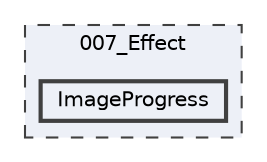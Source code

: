 digraph "007_Effect/ImageProgress"
{
 // LATEX_PDF_SIZE
  bgcolor="transparent";
  edge [fontname=Helvetica,fontsize=10,labelfontname=Helvetica,labelfontsize=10];
  node [fontname=Helvetica,fontsize=10,shape=box,height=0.2,width=0.4];
  compound=true
  subgraph clusterdir_09077d46667990f841492039f1612df2 {
    graph [ bgcolor="#edf0f7", pencolor="grey25", label="007_Effect", fontname=Helvetica,fontsize=10 style="filled,dashed", URL="dir_09077d46667990f841492039f1612df2.html",tooltip=""]
  dir_b0a12d55f9da07e3bb745e01c00bccdf [label="ImageProgress", fillcolor="#edf0f7", color="grey25", style="filled,bold", URL="dir_b0a12d55f9da07e3bb745e01c00bccdf.html",tooltip=""];
  }
}
